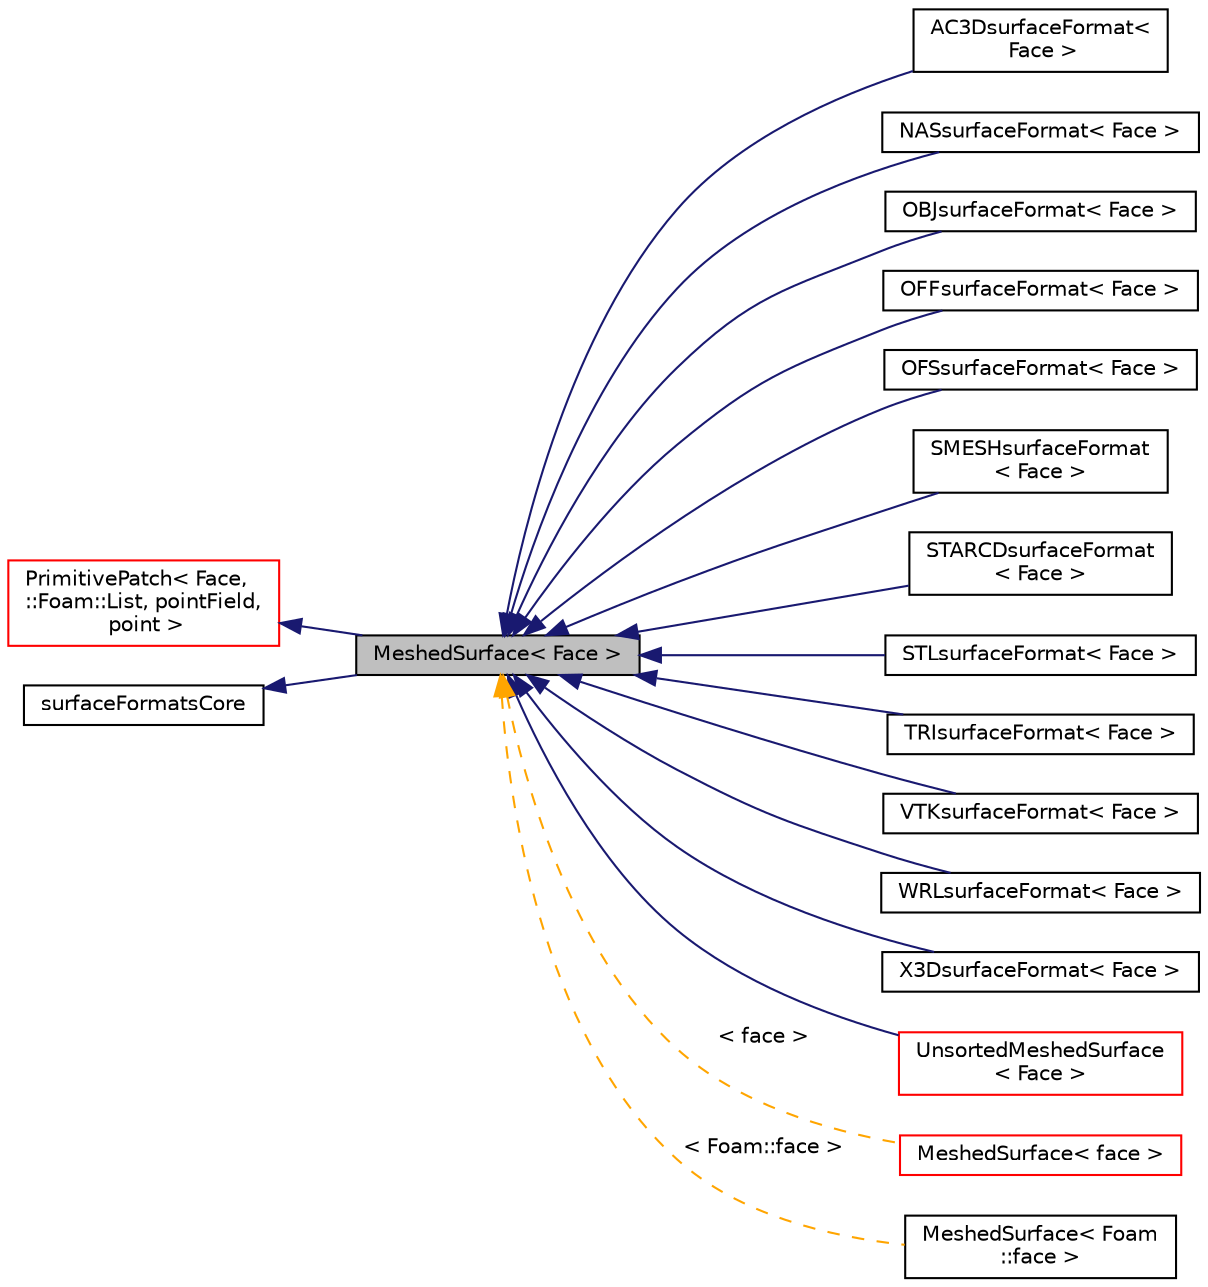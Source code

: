digraph "MeshedSurface&lt; Face &gt;"
{
  bgcolor="transparent";
  edge [fontname="Helvetica",fontsize="10",labelfontname="Helvetica",labelfontsize="10"];
  node [fontname="Helvetica",fontsize="10",shape=record];
  rankdir="LR";
  Node1 [label="MeshedSurface\< Face \>",height=0.2,width=0.4,color="black", fillcolor="grey75", style="filled", fontcolor="black"];
  Node2 -> Node1 [dir="back",color="midnightblue",fontsize="10",style="solid",fontname="Helvetica"];
  Node2 [label="PrimitivePatch\< Face,\l::Foam::List, pointField,\l point \>",height=0.2,width=0.4,color="red",URL="$a02011.html"];
  Node3 -> Node1 [dir="back",color="midnightblue",fontsize="10",style="solid",fontname="Helvetica"];
  Node3 [label="surfaceFormatsCore",height=0.2,width=0.4,color="black",URL="$a02554.html",tooltip="A collection of helper functions for reading/writing surface formats. "];
  Node1 -> Node4 [dir="back",color="midnightblue",fontsize="10",style="solid",fontname="Helvetica"];
  Node4 [label="AC3DsurfaceFormat\<\l Face \>",height=0.2,width=0.4,color="black",URL="$a00013.html",tooltip="Provide a means of reading/writing AC3D format. "];
  Node1 -> Node5 [dir="back",color="midnightblue",fontsize="10",style="solid",fontname="Helvetica"];
  Node5 [label="NASsurfaceFormat\< Face \>",height=0.2,width=0.4,color="black",URL="$a01605.html",tooltip="Nastran surface reader. "];
  Node1 -> Node6 [dir="back",color="midnightblue",fontsize="10",style="solid",fontname="Helvetica"];
  Node6 [label="OBJsurfaceFormat\< Face \>",height=0.2,width=0.4,color="black",URL="$a01730.html",tooltip="Provide a means of reading/writing Alias/Wavefront OBJ format. "];
  Node1 -> Node7 [dir="back",color="midnightblue",fontsize="10",style="solid",fontname="Helvetica"];
  Node7 [label="OFFsurfaceFormat\< Face \>",height=0.2,width=0.4,color="black",URL="$a01738.html",tooltip="Provide a means of reading/writing Geomview OFF polyList format. "];
  Node1 -> Node8 [dir="back",color="midnightblue",fontsize="10",style="solid",fontname="Helvetica"];
  Node8 [label="OFSsurfaceFormat\< Face \>",height=0.2,width=0.4,color="black",URL="$a01739.html",tooltip="Provide a means of reading/writing the single-file OpenFOAM surface format. "];
  Node1 -> Node9 [dir="back",color="midnightblue",fontsize="10",style="solid",fontname="Helvetica"];
  Node9 [label="SMESHsurfaceFormat\l\< Face \>",height=0.2,width=0.4,color="black",URL="$a02415.html",tooltip="Provide a means of writing tetgen SMESH format. "];
  Node1 -> Node10 [dir="back",color="midnightblue",fontsize="10",style="solid",fontname="Helvetica"];
  Node10 [label="STARCDsurfaceFormat\l\< Face \>",height=0.2,width=0.4,color="black",URL="$a02507.html",tooltip="Read/write the surface shells from pro-STAR vrt/cel files. "];
  Node1 -> Node11 [dir="back",color="midnightblue",fontsize="10",style="solid",fontname="Helvetica"];
  Node11 [label="STLsurfaceFormat\< Face \>",height=0.2,width=0.4,color="black",URL="$a02519.html",tooltip="Provide a means of reading/writing STL files (ASCII and binary). "];
  Node1 -> Node12 [dir="back",color="midnightblue",fontsize="10",style="solid",fontname="Helvetica"];
  Node12 [label="TRIsurfaceFormat\< Face \>",height=0.2,width=0.4,color="black",URL="$a02759.html",tooltip="Provide a means of reading/writing .tri format. "];
  Node1 -> Node13 [dir="back",color="midnightblue",fontsize="10",style="solid",fontname="Helvetica"];
  Node13 [label="VTKsurfaceFormat\< Face \>",height=0.2,width=0.4,color="black",URL="$a02916.html",tooltip="Provide a means of reading/writing VTK legacy format. The output is never sorted by zone..."];
  Node1 -> Node14 [dir="back",color="midnightblue",fontsize="10",style="solid",fontname="Helvetica"];
  Node14 [label="WRLsurfaceFormat\< Face \>",height=0.2,width=0.4,color="black",URL="$a02977.html",tooltip="Provide a means of writing VRML97 (wrl) format. "];
  Node1 -> Node15 [dir="back",color="midnightblue",fontsize="10",style="solid",fontname="Helvetica"];
  Node15 [label="X3DsurfaceFormat\< Face \>",height=0.2,width=0.4,color="black",URL="$a02979.html",tooltip="Provide a means of writing x3d format. "];
  Node1 -> Node16 [dir="back",color="midnightblue",fontsize="10",style="solid",fontname="Helvetica"];
  Node16 [label="UnsortedMeshedSurface\l\< Face \>",height=0.2,width=0.4,color="red",URL="$a02857.html",tooltip="A surface geometry mesh, in which the surface zone information is conveyed by the &#39;zoneId&#39; associated..."];
  Node1 -> Node17 [dir="back",color="orange",fontsize="10",style="dashed",label=" \< face \>" ,fontname="Helvetica"];
  Node17 [label="MeshedSurface\< face \>",height=0.2,width=0.4,color="red",URL="$a01497.html"];
  Node1 -> Node18 [dir="back",color="orange",fontsize="10",style="dashed",label=" \< Foam::face \>" ,fontname="Helvetica"];
  Node18 [label="MeshedSurface\< Foam\l::face \>",height=0.2,width=0.4,color="black",URL="$a01497.html"];
}
